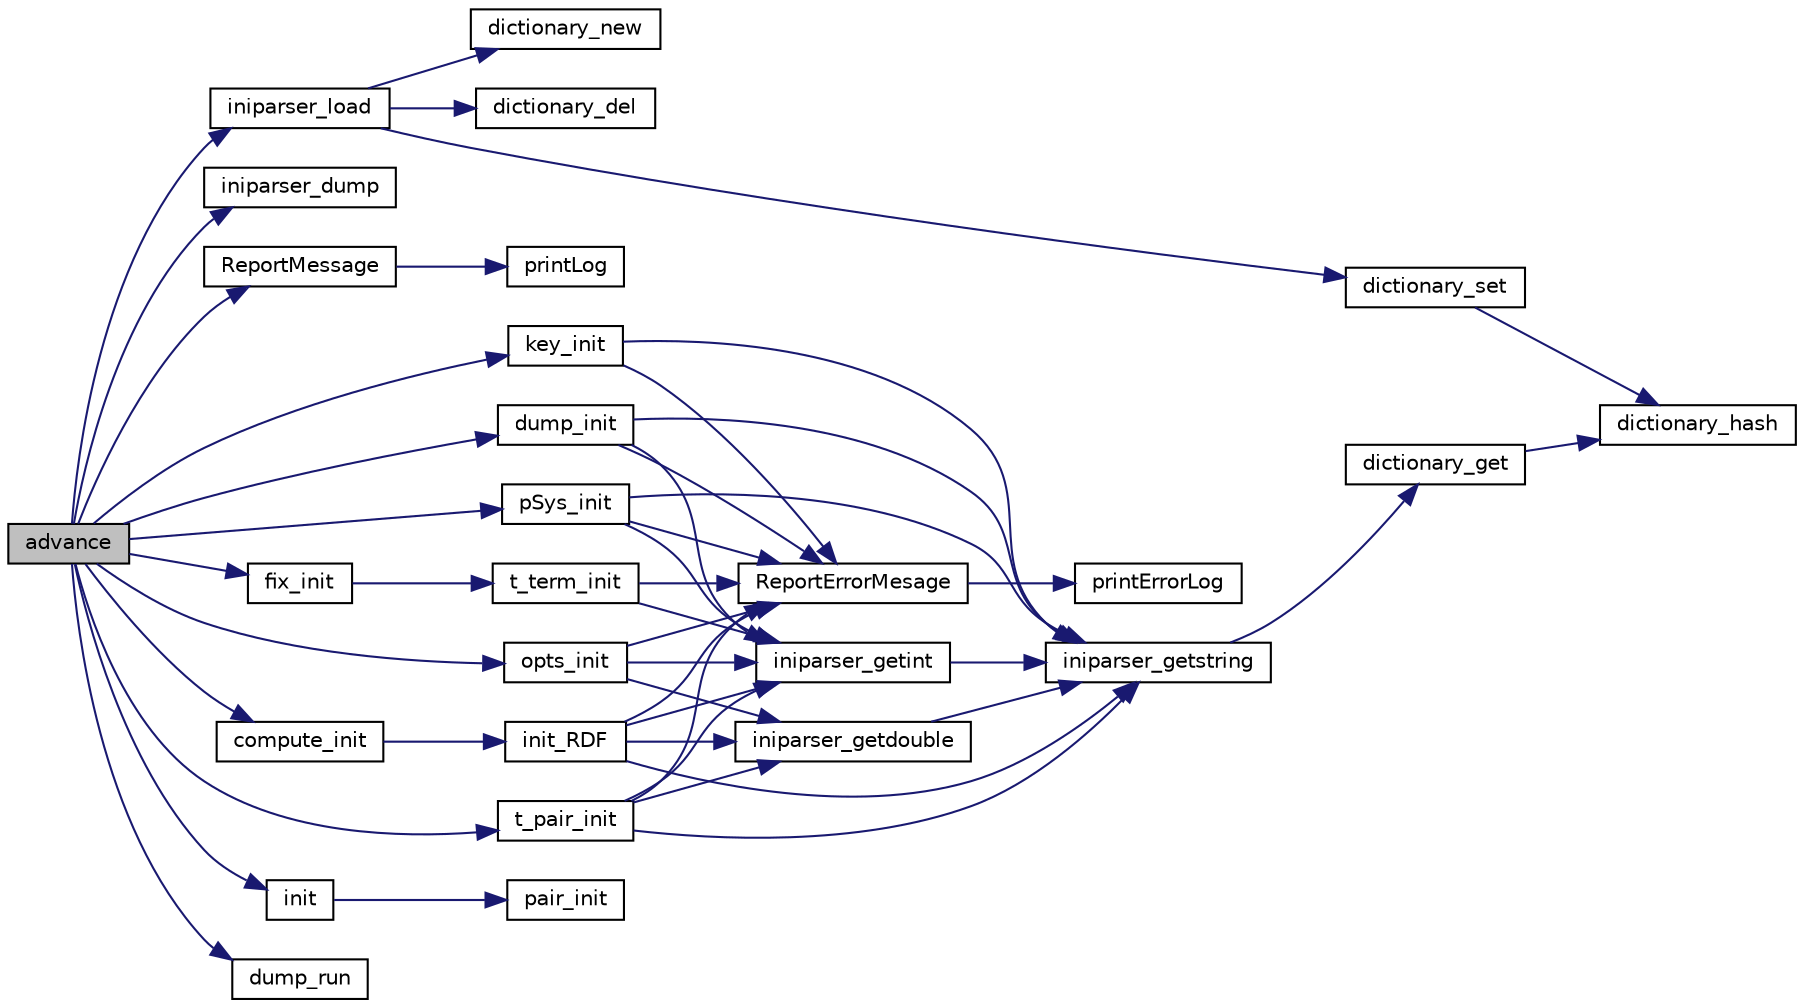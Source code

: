 digraph "advance"
{
  edge [fontname="Helvetica",fontsize="10",labelfontname="Helvetica",labelfontsize="10"];
  node [fontname="Helvetica",fontsize="10",shape=record];
  rankdir="LR";
  Node1 [label="advance",height=0.2,width=0.4,color="black", fillcolor="grey75", style="filled", fontcolor="black"];
  Node1 -> Node2 [color="midnightblue",fontsize="10",style="solid",fontname="Helvetica"];
  Node2 [label="iniparser_load",height=0.2,width=0.4,color="black", fillcolor="white", style="filled",URL="$iniparser_8c.html#ab0be559bfb769224b3f1b75e26242a67",tooltip="Parse an ini file and return an allocated dictionary object. "];
  Node2 -> Node3 [color="midnightblue",fontsize="10",style="solid",fontname="Helvetica"];
  Node3 [label="dictionary_new",height=0.2,width=0.4,color="black", fillcolor="white", style="filled",URL="$dictionary_8c.html#a9f584d70e3559fe6fe5f62a112bc7b17",tooltip="Create a new dictionary object. "];
  Node2 -> Node4 [color="midnightblue",fontsize="10",style="solid",fontname="Helvetica"];
  Node4 [label="dictionary_del",height=0.2,width=0.4,color="black", fillcolor="white", style="filled",URL="$dictionary_8c.html#a11b19a39bef9cf05b19adb01ced4fae5",tooltip="Delete a dictionary object. "];
  Node2 -> Node5 [color="midnightblue",fontsize="10",style="solid",fontname="Helvetica"];
  Node5 [label="dictionary_set",height=0.2,width=0.4,color="black", fillcolor="white", style="filled",URL="$dictionary_8c.html#aca582586180a1cd058017e337250848d",tooltip="Set a value in a dictionary. "];
  Node5 -> Node6 [color="midnightblue",fontsize="10",style="solid",fontname="Helvetica"];
  Node6 [label="dictionary_hash",height=0.2,width=0.4,color="black", fillcolor="white", style="filled",URL="$dictionary_8c.html#a7c1ef0a729e668d1e8d6a7e774feaf2e",tooltip="Compute the hash key for a string. "];
  Node1 -> Node7 [color="midnightblue",fontsize="10",style="solid",fontname="Helvetica"];
  Node7 [label="iniparser_dump",height=0.2,width=0.4,color="black", fillcolor="white", style="filled",URL="$iniparser_8c.html#a046436b3489cd8854ba8e29109250324",tooltip="Dump a dictionary to an opened file pointer. "];
  Node1 -> Node8 [color="midnightblue",fontsize="10",style="solid",fontname="Helvetica"];
  Node8 [label="ReportMessage",height=0.2,width=0.4,color="black", fillcolor="white", style="filled",URL="$log_8c.html#a7c2611ed576ddfc24d2a5af9a8a8126b",tooltip="Report from message to stderr and to log file. "];
  Node8 -> Node9 [color="midnightblue",fontsize="10",style="solid",fontname="Helvetica"];
  Node9 [label="printLog",height=0.2,width=0.4,color="black", fillcolor="white", style="filled",URL="$log_8c.html#ab5723caae4ebe425b23f1d23f3e57a4d",tooltip="print message to stdout and to log file "];
  Node1 -> Node10 [color="midnightblue",fontsize="10",style="solid",fontname="Helvetica"];
  Node10 [label="key_init",height=0.2,width=0.4,color="black", fillcolor="white", style="filled",URL="$struct_8c.html#a1edca7cb59e5bc3a05dd8d341fad3e46",tooltip="Initialize the structure t_key. "];
  Node10 -> Node11 [color="midnightblue",fontsize="10",style="solid",fontname="Helvetica"];
  Node11 [label="iniparser_getstring",height=0.2,width=0.4,color="black", fillcolor="white", style="filled",URL="$iniparser_8c.html#a7894f8480e1f254d4a1b4a31bdc51b46",tooltip="Get the string associated to a key. "];
  Node11 -> Node12 [color="midnightblue",fontsize="10",style="solid",fontname="Helvetica"];
  Node12 [label="dictionary_get",height=0.2,width=0.4,color="black", fillcolor="white", style="filled",URL="$dictionary_8c.html#a967311464f457bcb8150ce981ef3c6dd",tooltip="Get a value from a dictionary. "];
  Node12 -> Node6 [color="midnightblue",fontsize="10",style="solid",fontname="Helvetica"];
  Node10 -> Node13 [color="midnightblue",fontsize="10",style="solid",fontname="Helvetica"];
  Node13 [label="ReportErrorMesage",height=0.2,width=0.4,color="black", fillcolor="white", style="filled",URL="$log_8c.html#a77b29ce4dcc3e3670bc20d4448f03123",tooltip="Report from Error message to stderr and to log file. "];
  Node13 -> Node14 [color="midnightblue",fontsize="10",style="solid",fontname="Helvetica"];
  Node14 [label="printErrorLog",height=0.2,width=0.4,color="black", fillcolor="white", style="filled",URL="$log_8c.html#aedaf8d67bc16ed5663479b8ecc63478b",tooltip="print error message to to log file "];
  Node1 -> Node15 [color="midnightblue",fontsize="10",style="solid",fontname="Helvetica"];
  Node15 [label="pSys_init",height=0.2,width=0.4,color="black", fillcolor="white", style="filled",URL="$struct_8c.html#abbf7a349f75a5ed6ea0b36dd656b08f2",tooltip="Initialize the structure t_pSys. "];
  Node15 -> Node16 [color="midnightblue",fontsize="10",style="solid",fontname="Helvetica"];
  Node16 [label="iniparser_getint",height=0.2,width=0.4,color="black", fillcolor="white", style="filled",URL="$iniparser_8c.html#a694eb1110f4200db8648820a0bb405fa",tooltip="Get the string associated to a key, convert to an int. "];
  Node16 -> Node11 [color="midnightblue",fontsize="10",style="solid",fontname="Helvetica"];
  Node15 -> Node13 [color="midnightblue",fontsize="10",style="solid",fontname="Helvetica"];
  Node15 -> Node11 [color="midnightblue",fontsize="10",style="solid",fontname="Helvetica"];
  Node1 -> Node17 [color="midnightblue",fontsize="10",style="solid",fontname="Helvetica"];
  Node17 [label="opts_init",height=0.2,width=0.4,color="black", fillcolor="white", style="filled",URL="$struct_8c.html#a2098dfd125513aabf746715d1658b2b4",tooltip="Initialize the structure t_opts. "];
  Node17 -> Node16 [color="midnightblue",fontsize="10",style="solid",fontname="Helvetica"];
  Node17 -> Node13 [color="midnightblue",fontsize="10",style="solid",fontname="Helvetica"];
  Node17 -> Node18 [color="midnightblue",fontsize="10",style="solid",fontname="Helvetica"];
  Node18 [label="iniparser_getdouble",height=0.2,width=0.4,color="black", fillcolor="white", style="filled",URL="$iniparser_8c.html#a804f414936e4ba4524a358a8d898880e",tooltip="Get the string associated to a key, convert to a double. "];
  Node18 -> Node11 [color="midnightblue",fontsize="10",style="solid",fontname="Helvetica"];
  Node1 -> Node19 [color="midnightblue",fontsize="10",style="solid",fontname="Helvetica"];
  Node19 [label="t_pair_init",height=0.2,width=0.4,color="black", fillcolor="white", style="filled",URL="$pair_8c.html#af6d80627dcaa387b1af1c1ec0ed9384a",tooltip="Initialize the structure t_pair. "];
  Node19 -> Node11 [color="midnightblue",fontsize="10",style="solid",fontname="Helvetica"];
  Node19 -> Node16 [color="midnightblue",fontsize="10",style="solid",fontname="Helvetica"];
  Node19 -> Node13 [color="midnightblue",fontsize="10",style="solid",fontname="Helvetica"];
  Node19 -> Node18 [color="midnightblue",fontsize="10",style="solid",fontname="Helvetica"];
  Node1 -> Node20 [color="midnightblue",fontsize="10",style="solid",fontname="Helvetica"];
  Node20 [label="dump_init",height=0.2,width=0.4,color="black", fillcolor="white", style="filled",URL="$dump_8c.html#ac5a9d21fe628ec962ea287659d69701c",tooltip="Initialize the structure t_dump. "];
  Node20 -> Node11 [color="midnightblue",fontsize="10",style="solid",fontname="Helvetica"];
  Node20 -> Node16 [color="midnightblue",fontsize="10",style="solid",fontname="Helvetica"];
  Node20 -> Node13 [color="midnightblue",fontsize="10",style="solid",fontname="Helvetica"];
  Node1 -> Node21 [color="midnightblue",fontsize="10",style="solid",fontname="Helvetica"];
  Node21 [label="fix_init",height=0.2,width=0.4,color="black", fillcolor="white", style="filled",URL="$fix_8c.html#a6c56919498b51f760e7d9a74c3590fdd",tooltip="Initialize the structure t_fix. "];
  Node21 -> Node22 [color="midnightblue",fontsize="10",style="solid",fontname="Helvetica"];
  Node22 [label="t_term_init",height=0.2,width=0.4,color="black", fillcolor="white", style="filled",URL="$thermostat_8c.html#af123f3443ee2054416e5a9fc2b37035a",tooltip="Initialize the structure t_term. "];
  Node22 -> Node16 [color="midnightblue",fontsize="10",style="solid",fontname="Helvetica"];
  Node22 -> Node13 [color="midnightblue",fontsize="10",style="solid",fontname="Helvetica"];
  Node1 -> Node23 [color="midnightblue",fontsize="10",style="solid",fontname="Helvetica"];
  Node23 [label="compute_init",height=0.2,width=0.4,color="black", fillcolor="white", style="filled",URL="$compute_8c.html#af04af5fb54be926dfdecaa8c846f7800",tooltip="Initialize the structure t_compute. "];
  Node23 -> Node24 [color="midnightblue",fontsize="10",style="solid",fontname="Helvetica"];
  Node24 [label="init_RDF",height=0.2,width=0.4,color="black", fillcolor="white", style="filled",URL="$rdf_8c.html#a8ff82a2c5316b86558e24dfea648a063",tooltip="Initialize the structure t_rdf. "];
  Node24 -> Node18 [color="midnightblue",fontsize="10",style="solid",fontname="Helvetica"];
  Node24 -> Node13 [color="midnightblue",fontsize="10",style="solid",fontname="Helvetica"];
  Node24 -> Node16 [color="midnightblue",fontsize="10",style="solid",fontname="Helvetica"];
  Node24 -> Node11 [color="midnightblue",fontsize="10",style="solid",fontname="Helvetica"];
  Node1 -> Node25 [color="midnightblue",fontsize="10",style="solid",fontname="Helvetica"];
  Node25 [label="init",height=0.2,width=0.4,color="black", fillcolor="white", style="filled",URL="$init_8c.html#afd0bc3c0b394618354125e06fdecada4",tooltip="initialize function initiates the initial properties of the system "];
  Node25 -> Node26 [color="midnightblue",fontsize="10",style="solid",fontname="Helvetica"];
  Node26 [label="pair_init",height=0.2,width=0.4,color="black", fillcolor="white", style="filled",URL="$pair_8c.html#ad6565146c8fae538d8d32badb21fa032",tooltip="Initialize pair interaction. "];
  Node1 -> Node27 [color="midnightblue",fontsize="10",style="solid",fontname="Helvetica"];
  Node27 [label="dump_run",height=0.2,width=0.4,color="black", fillcolor="white", style="filled",URL="$dump_8c.html#a35180b62cf20dec770c45dcbf3c0bb46",tooltip="Run dump output. "];
}
